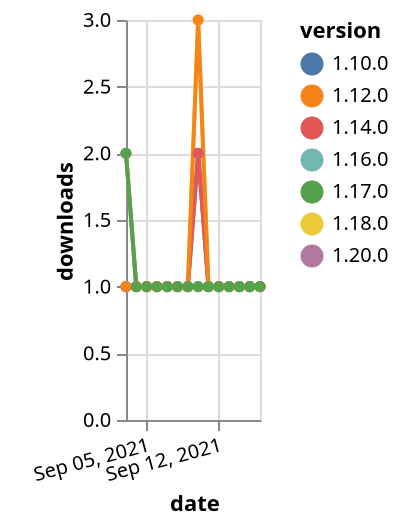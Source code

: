 {"$schema": "https://vega.github.io/schema/vega-lite/v5.json", "description": "A simple bar chart with embedded data.", "data": {"values": [{"date": "2021-09-03", "total": 166, "delta": 2, "version": "1.18.0"}, {"date": "2021-09-04", "total": 167, "delta": 1, "version": "1.18.0"}, {"date": "2021-09-05", "total": 168, "delta": 1, "version": "1.18.0"}, {"date": "2021-09-06", "total": 169, "delta": 1, "version": "1.18.0"}, {"date": "2021-09-07", "total": 170, "delta": 1, "version": "1.18.0"}, {"date": "2021-09-08", "total": 171, "delta": 1, "version": "1.18.0"}, {"date": "2021-09-09", "total": 172, "delta": 1, "version": "1.18.0"}, {"date": "2021-09-10", "total": 175, "delta": 3, "version": "1.18.0"}, {"date": "2021-09-11", "total": 176, "delta": 1, "version": "1.18.0"}, {"date": "2021-09-12", "total": 177, "delta": 1, "version": "1.18.0"}, {"date": "2021-09-13", "total": 178, "delta": 1, "version": "1.18.0"}, {"date": "2021-09-14", "total": 179, "delta": 1, "version": "1.18.0"}, {"date": "2021-09-15", "total": 180, "delta": 1, "version": "1.18.0"}, {"date": "2021-09-16", "total": 181, "delta": 1, "version": "1.18.0"}, {"date": "2021-09-03", "total": 224, "delta": 1, "version": "1.10.0"}, {"date": "2021-09-04", "total": 225, "delta": 1, "version": "1.10.0"}, {"date": "2021-09-05", "total": 226, "delta": 1, "version": "1.10.0"}, {"date": "2021-09-06", "total": 227, "delta": 1, "version": "1.10.0"}, {"date": "2021-09-07", "total": 228, "delta": 1, "version": "1.10.0"}, {"date": "2021-09-08", "total": 229, "delta": 1, "version": "1.10.0"}, {"date": "2021-09-09", "total": 230, "delta": 1, "version": "1.10.0"}, {"date": "2021-09-10", "total": 232, "delta": 2, "version": "1.10.0"}, {"date": "2021-09-11", "total": 233, "delta": 1, "version": "1.10.0"}, {"date": "2021-09-12", "total": 234, "delta": 1, "version": "1.10.0"}, {"date": "2021-09-13", "total": 235, "delta": 1, "version": "1.10.0"}, {"date": "2021-09-14", "total": 236, "delta": 1, "version": "1.10.0"}, {"date": "2021-09-15", "total": 237, "delta": 1, "version": "1.10.0"}, {"date": "2021-09-16", "total": 238, "delta": 1, "version": "1.10.0"}, {"date": "2021-09-03", "total": 115, "delta": 2, "version": "1.20.0"}, {"date": "2021-09-04", "total": 116, "delta": 1, "version": "1.20.0"}, {"date": "2021-09-05", "total": 117, "delta": 1, "version": "1.20.0"}, {"date": "2021-09-06", "total": 118, "delta": 1, "version": "1.20.0"}, {"date": "2021-09-07", "total": 119, "delta": 1, "version": "1.20.0"}, {"date": "2021-09-08", "total": 120, "delta": 1, "version": "1.20.0"}, {"date": "2021-09-09", "total": 121, "delta": 1, "version": "1.20.0"}, {"date": "2021-09-10", "total": 122, "delta": 1, "version": "1.20.0"}, {"date": "2021-09-11", "total": 123, "delta": 1, "version": "1.20.0"}, {"date": "2021-09-12", "total": 124, "delta": 1, "version": "1.20.0"}, {"date": "2021-09-13", "total": 125, "delta": 1, "version": "1.20.0"}, {"date": "2021-09-14", "total": 126, "delta": 1, "version": "1.20.0"}, {"date": "2021-09-15", "total": 127, "delta": 1, "version": "1.20.0"}, {"date": "2021-09-16", "total": 128, "delta": 1, "version": "1.20.0"}, {"date": "2021-09-03", "total": 144, "delta": 1, "version": "1.16.0"}, {"date": "2021-09-04", "total": 145, "delta": 1, "version": "1.16.0"}, {"date": "2021-09-05", "total": 146, "delta": 1, "version": "1.16.0"}, {"date": "2021-09-06", "total": 147, "delta": 1, "version": "1.16.0"}, {"date": "2021-09-07", "total": 148, "delta": 1, "version": "1.16.0"}, {"date": "2021-09-08", "total": 149, "delta": 1, "version": "1.16.0"}, {"date": "2021-09-09", "total": 150, "delta": 1, "version": "1.16.0"}, {"date": "2021-09-10", "total": 151, "delta": 1, "version": "1.16.0"}, {"date": "2021-09-11", "total": 152, "delta": 1, "version": "1.16.0"}, {"date": "2021-09-12", "total": 153, "delta": 1, "version": "1.16.0"}, {"date": "2021-09-13", "total": 154, "delta": 1, "version": "1.16.0"}, {"date": "2021-09-14", "total": 155, "delta": 1, "version": "1.16.0"}, {"date": "2021-09-15", "total": 156, "delta": 1, "version": "1.16.0"}, {"date": "2021-09-16", "total": 157, "delta": 1, "version": "1.16.0"}, {"date": "2021-09-03", "total": 163, "delta": 1, "version": "1.14.0"}, {"date": "2021-09-04", "total": 164, "delta": 1, "version": "1.14.0"}, {"date": "2021-09-05", "total": 165, "delta": 1, "version": "1.14.0"}, {"date": "2021-09-06", "total": 166, "delta": 1, "version": "1.14.0"}, {"date": "2021-09-07", "total": 167, "delta": 1, "version": "1.14.0"}, {"date": "2021-09-08", "total": 168, "delta": 1, "version": "1.14.0"}, {"date": "2021-09-09", "total": 169, "delta": 1, "version": "1.14.0"}, {"date": "2021-09-10", "total": 171, "delta": 2, "version": "1.14.0"}, {"date": "2021-09-11", "total": 172, "delta": 1, "version": "1.14.0"}, {"date": "2021-09-12", "total": 173, "delta": 1, "version": "1.14.0"}, {"date": "2021-09-13", "total": 174, "delta": 1, "version": "1.14.0"}, {"date": "2021-09-14", "total": 175, "delta": 1, "version": "1.14.0"}, {"date": "2021-09-15", "total": 176, "delta": 1, "version": "1.14.0"}, {"date": "2021-09-16", "total": 177, "delta": 1, "version": "1.14.0"}, {"date": "2021-09-03", "total": 293, "delta": 1, "version": "1.12.0"}, {"date": "2021-09-04", "total": 294, "delta": 1, "version": "1.12.0"}, {"date": "2021-09-05", "total": 295, "delta": 1, "version": "1.12.0"}, {"date": "2021-09-06", "total": 296, "delta": 1, "version": "1.12.0"}, {"date": "2021-09-07", "total": 297, "delta": 1, "version": "1.12.0"}, {"date": "2021-09-08", "total": 298, "delta": 1, "version": "1.12.0"}, {"date": "2021-09-09", "total": 299, "delta": 1, "version": "1.12.0"}, {"date": "2021-09-10", "total": 302, "delta": 3, "version": "1.12.0"}, {"date": "2021-09-11", "total": 303, "delta": 1, "version": "1.12.0"}, {"date": "2021-09-12", "total": 304, "delta": 1, "version": "1.12.0"}, {"date": "2021-09-13", "total": 305, "delta": 1, "version": "1.12.0"}, {"date": "2021-09-14", "total": 306, "delta": 1, "version": "1.12.0"}, {"date": "2021-09-15", "total": 307, "delta": 1, "version": "1.12.0"}, {"date": "2021-09-16", "total": 308, "delta": 1, "version": "1.12.0"}, {"date": "2021-09-03", "total": 141, "delta": 2, "version": "1.17.0"}, {"date": "2021-09-04", "total": 142, "delta": 1, "version": "1.17.0"}, {"date": "2021-09-05", "total": 143, "delta": 1, "version": "1.17.0"}, {"date": "2021-09-06", "total": 144, "delta": 1, "version": "1.17.0"}, {"date": "2021-09-07", "total": 145, "delta": 1, "version": "1.17.0"}, {"date": "2021-09-08", "total": 146, "delta": 1, "version": "1.17.0"}, {"date": "2021-09-09", "total": 147, "delta": 1, "version": "1.17.0"}, {"date": "2021-09-10", "total": 148, "delta": 1, "version": "1.17.0"}, {"date": "2021-09-11", "total": 149, "delta": 1, "version": "1.17.0"}, {"date": "2021-09-12", "total": 150, "delta": 1, "version": "1.17.0"}, {"date": "2021-09-13", "total": 151, "delta": 1, "version": "1.17.0"}, {"date": "2021-09-14", "total": 152, "delta": 1, "version": "1.17.0"}, {"date": "2021-09-15", "total": 153, "delta": 1, "version": "1.17.0"}, {"date": "2021-09-16", "total": 154, "delta": 1, "version": "1.17.0"}]}, "width": "container", "mark": {"type": "line", "point": {"filled": true}}, "encoding": {"x": {"field": "date", "type": "temporal", "timeUnit": "yearmonthdate", "title": "date", "axis": {"labelAngle": -15}}, "y": {"field": "delta", "type": "quantitative", "title": "downloads"}, "color": {"field": "version", "type": "nominal"}, "tooltip": {"field": "delta"}}}